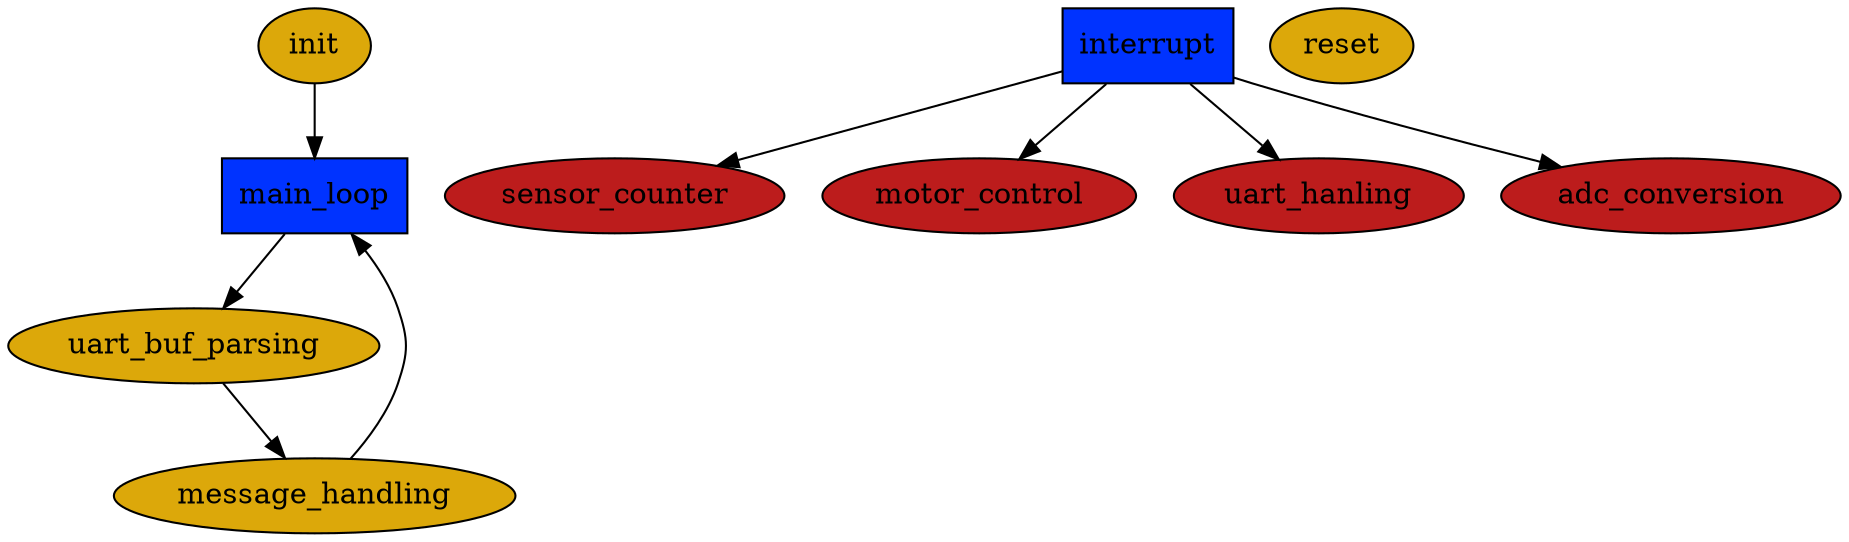digraph sat_step_ach {
    start="random";
    // headers
    node[shape=box, style=filled, fillcolor="#0033FF"];
        main_loop
        interrupt

    //units
    node[shape=oval, style=filled, fillcolor="#DCA80A"];
        init
        reset
        uart_buf_parsing
        message_handling

    //time-citical units
    node[shape=oval, style=filled, fillcolor="#BC1C1C"];
        sensor_counter
        motor_control
        uart_hanling
        adc_conversion

    init -> main_loop;
    main_loop -> uart_buf_parsing -> message_handling -> main_loop;

    interrupt;
    interrupt -> sensor_counter;
    interrupt -> motor_control;
    interrupt -> uart_hanling;
    interrupt -> adc_conversion;
}

